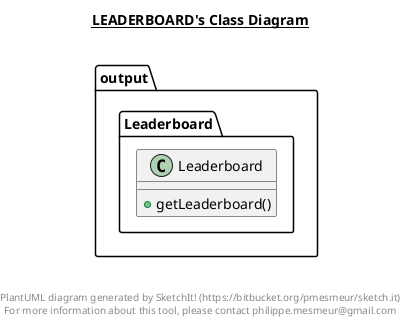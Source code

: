 @startuml

title __LEADERBOARD's Class Diagram__\n

  namespace output.Leaderboard {
    class output.Leaderboard.Leaderboard {
        + getLeaderboard()
    }
  }
  



right footer


PlantUML diagram generated by SketchIt! (https://bitbucket.org/pmesmeur/sketch.it)
For more information about this tool, please contact philippe.mesmeur@gmail.com
endfooter

@enduml

